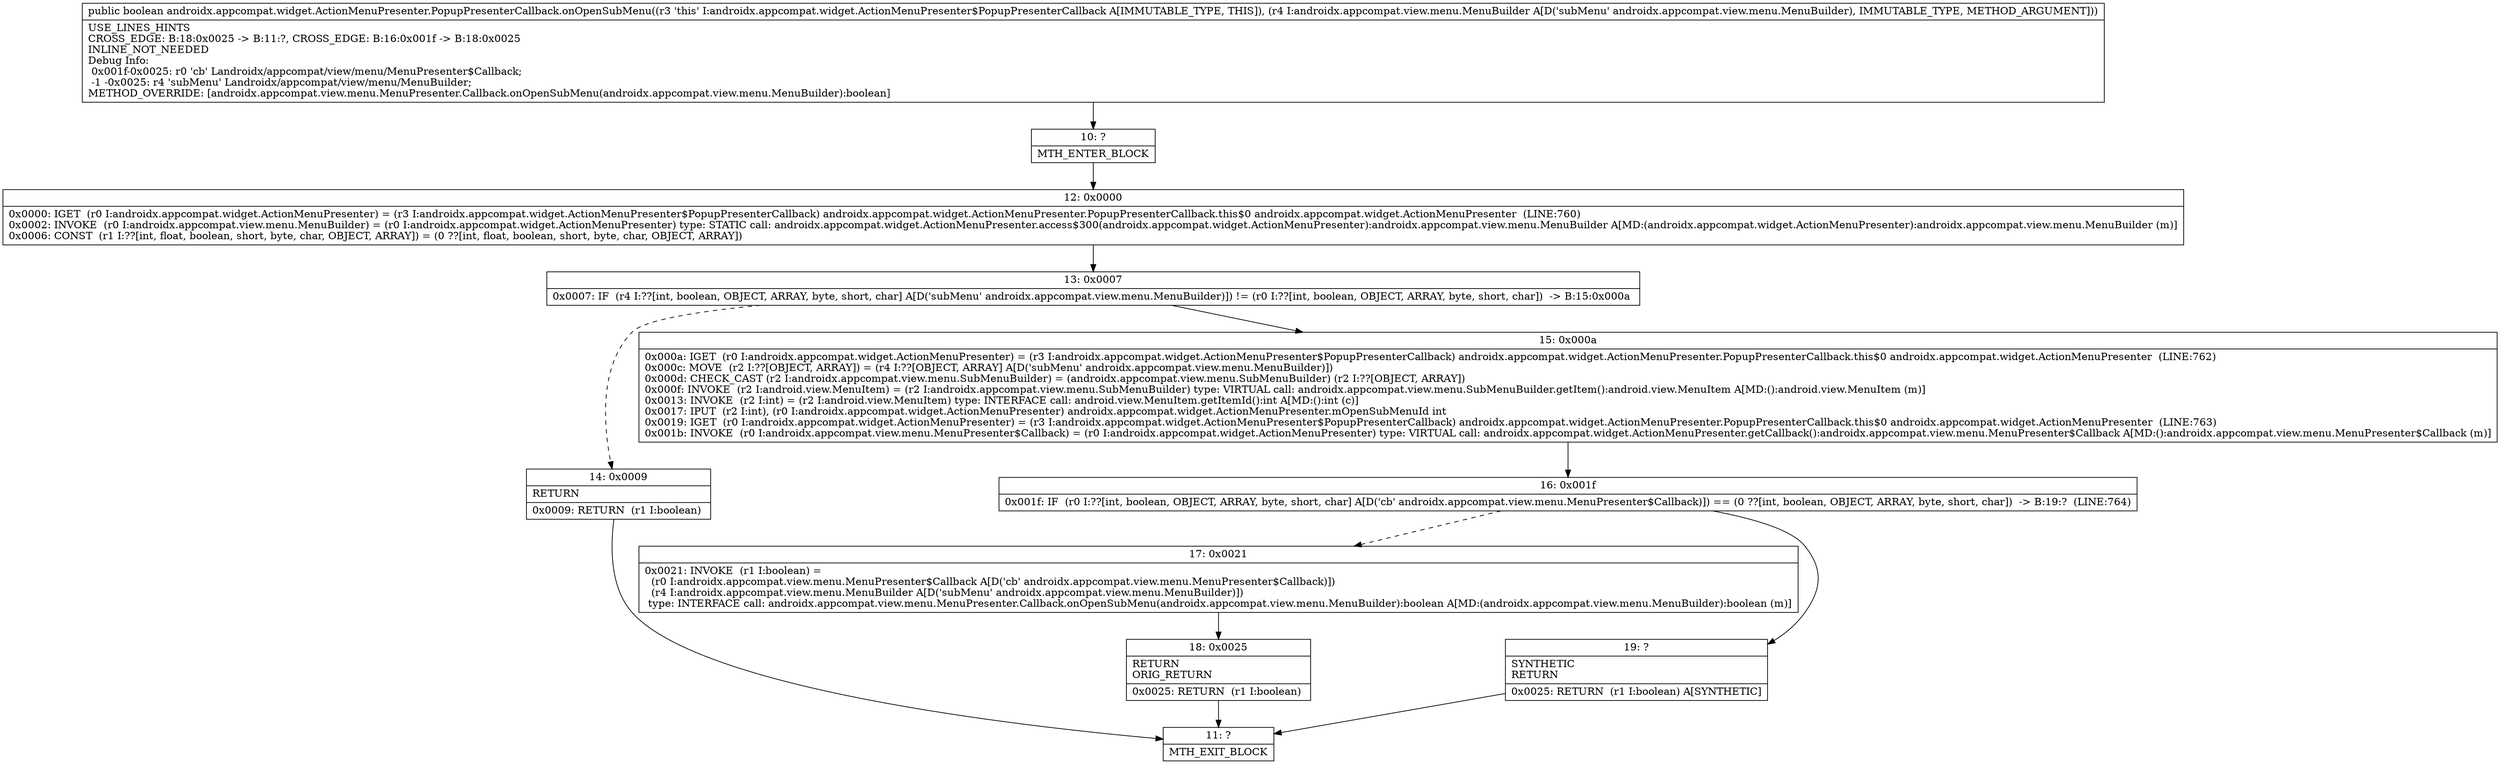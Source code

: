 digraph "CFG forandroidx.appcompat.widget.ActionMenuPresenter.PopupPresenterCallback.onOpenSubMenu(Landroidx\/appcompat\/view\/menu\/MenuBuilder;)Z" {
Node_10 [shape=record,label="{10\:\ ?|MTH_ENTER_BLOCK\l}"];
Node_12 [shape=record,label="{12\:\ 0x0000|0x0000: IGET  (r0 I:androidx.appcompat.widget.ActionMenuPresenter) = (r3 I:androidx.appcompat.widget.ActionMenuPresenter$PopupPresenterCallback) androidx.appcompat.widget.ActionMenuPresenter.PopupPresenterCallback.this$0 androidx.appcompat.widget.ActionMenuPresenter  (LINE:760)\l0x0002: INVOKE  (r0 I:androidx.appcompat.view.menu.MenuBuilder) = (r0 I:androidx.appcompat.widget.ActionMenuPresenter) type: STATIC call: androidx.appcompat.widget.ActionMenuPresenter.access$300(androidx.appcompat.widget.ActionMenuPresenter):androidx.appcompat.view.menu.MenuBuilder A[MD:(androidx.appcompat.widget.ActionMenuPresenter):androidx.appcompat.view.menu.MenuBuilder (m)]\l0x0006: CONST  (r1 I:??[int, float, boolean, short, byte, char, OBJECT, ARRAY]) = (0 ??[int, float, boolean, short, byte, char, OBJECT, ARRAY]) \l}"];
Node_13 [shape=record,label="{13\:\ 0x0007|0x0007: IF  (r4 I:??[int, boolean, OBJECT, ARRAY, byte, short, char] A[D('subMenu' androidx.appcompat.view.menu.MenuBuilder)]) != (r0 I:??[int, boolean, OBJECT, ARRAY, byte, short, char])  \-\> B:15:0x000a \l}"];
Node_14 [shape=record,label="{14\:\ 0x0009|RETURN\l|0x0009: RETURN  (r1 I:boolean) \l}"];
Node_11 [shape=record,label="{11\:\ ?|MTH_EXIT_BLOCK\l}"];
Node_15 [shape=record,label="{15\:\ 0x000a|0x000a: IGET  (r0 I:androidx.appcompat.widget.ActionMenuPresenter) = (r3 I:androidx.appcompat.widget.ActionMenuPresenter$PopupPresenterCallback) androidx.appcompat.widget.ActionMenuPresenter.PopupPresenterCallback.this$0 androidx.appcompat.widget.ActionMenuPresenter  (LINE:762)\l0x000c: MOVE  (r2 I:??[OBJECT, ARRAY]) = (r4 I:??[OBJECT, ARRAY] A[D('subMenu' androidx.appcompat.view.menu.MenuBuilder)]) \l0x000d: CHECK_CAST (r2 I:androidx.appcompat.view.menu.SubMenuBuilder) = (androidx.appcompat.view.menu.SubMenuBuilder) (r2 I:??[OBJECT, ARRAY]) \l0x000f: INVOKE  (r2 I:android.view.MenuItem) = (r2 I:androidx.appcompat.view.menu.SubMenuBuilder) type: VIRTUAL call: androidx.appcompat.view.menu.SubMenuBuilder.getItem():android.view.MenuItem A[MD:():android.view.MenuItem (m)]\l0x0013: INVOKE  (r2 I:int) = (r2 I:android.view.MenuItem) type: INTERFACE call: android.view.MenuItem.getItemId():int A[MD:():int (c)]\l0x0017: IPUT  (r2 I:int), (r0 I:androidx.appcompat.widget.ActionMenuPresenter) androidx.appcompat.widget.ActionMenuPresenter.mOpenSubMenuId int \l0x0019: IGET  (r0 I:androidx.appcompat.widget.ActionMenuPresenter) = (r3 I:androidx.appcompat.widget.ActionMenuPresenter$PopupPresenterCallback) androidx.appcompat.widget.ActionMenuPresenter.PopupPresenterCallback.this$0 androidx.appcompat.widget.ActionMenuPresenter  (LINE:763)\l0x001b: INVOKE  (r0 I:androidx.appcompat.view.menu.MenuPresenter$Callback) = (r0 I:androidx.appcompat.widget.ActionMenuPresenter) type: VIRTUAL call: androidx.appcompat.widget.ActionMenuPresenter.getCallback():androidx.appcompat.view.menu.MenuPresenter$Callback A[MD:():androidx.appcompat.view.menu.MenuPresenter$Callback (m)]\l}"];
Node_16 [shape=record,label="{16\:\ 0x001f|0x001f: IF  (r0 I:??[int, boolean, OBJECT, ARRAY, byte, short, char] A[D('cb' androidx.appcompat.view.menu.MenuPresenter$Callback)]) == (0 ??[int, boolean, OBJECT, ARRAY, byte, short, char])  \-\> B:19:?  (LINE:764)\l}"];
Node_17 [shape=record,label="{17\:\ 0x0021|0x0021: INVOKE  (r1 I:boolean) = \l  (r0 I:androidx.appcompat.view.menu.MenuPresenter$Callback A[D('cb' androidx.appcompat.view.menu.MenuPresenter$Callback)])\l  (r4 I:androidx.appcompat.view.menu.MenuBuilder A[D('subMenu' androidx.appcompat.view.menu.MenuBuilder)])\l type: INTERFACE call: androidx.appcompat.view.menu.MenuPresenter.Callback.onOpenSubMenu(androidx.appcompat.view.menu.MenuBuilder):boolean A[MD:(androidx.appcompat.view.menu.MenuBuilder):boolean (m)]\l}"];
Node_18 [shape=record,label="{18\:\ 0x0025|RETURN\lORIG_RETURN\l|0x0025: RETURN  (r1 I:boolean) \l}"];
Node_19 [shape=record,label="{19\:\ ?|SYNTHETIC\lRETURN\l|0x0025: RETURN  (r1 I:boolean) A[SYNTHETIC]\l}"];
MethodNode[shape=record,label="{public boolean androidx.appcompat.widget.ActionMenuPresenter.PopupPresenterCallback.onOpenSubMenu((r3 'this' I:androidx.appcompat.widget.ActionMenuPresenter$PopupPresenterCallback A[IMMUTABLE_TYPE, THIS]), (r4 I:androidx.appcompat.view.menu.MenuBuilder A[D('subMenu' androidx.appcompat.view.menu.MenuBuilder), IMMUTABLE_TYPE, METHOD_ARGUMENT]))  | USE_LINES_HINTS\lCROSS_EDGE: B:18:0x0025 \-\> B:11:?, CROSS_EDGE: B:16:0x001f \-\> B:18:0x0025\lINLINE_NOT_NEEDED\lDebug Info:\l  0x001f\-0x0025: r0 'cb' Landroidx\/appcompat\/view\/menu\/MenuPresenter$Callback;\l  \-1 \-0x0025: r4 'subMenu' Landroidx\/appcompat\/view\/menu\/MenuBuilder;\lMETHOD_OVERRIDE: [androidx.appcompat.view.menu.MenuPresenter.Callback.onOpenSubMenu(androidx.appcompat.view.menu.MenuBuilder):boolean]\l}"];
MethodNode -> Node_10;Node_10 -> Node_12;
Node_12 -> Node_13;
Node_13 -> Node_14[style=dashed];
Node_13 -> Node_15;
Node_14 -> Node_11;
Node_15 -> Node_16;
Node_16 -> Node_17[style=dashed];
Node_16 -> Node_19;
Node_17 -> Node_18;
Node_18 -> Node_11;
Node_19 -> Node_11;
}

